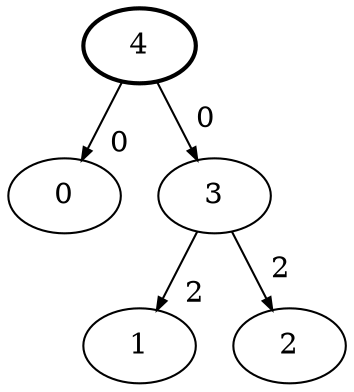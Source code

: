 digraph G {
        edge [arrowsize=0.6 labeldistance=2.0 labelangle=-40]
        4 [penwidth=2]
        4 -> 0 [headlabel="0"]
        4 -> 3 [headlabel="0"]
        3 -> 1 [headlabel="2"]
        3 -> 2 [headlabel="2"]
}
